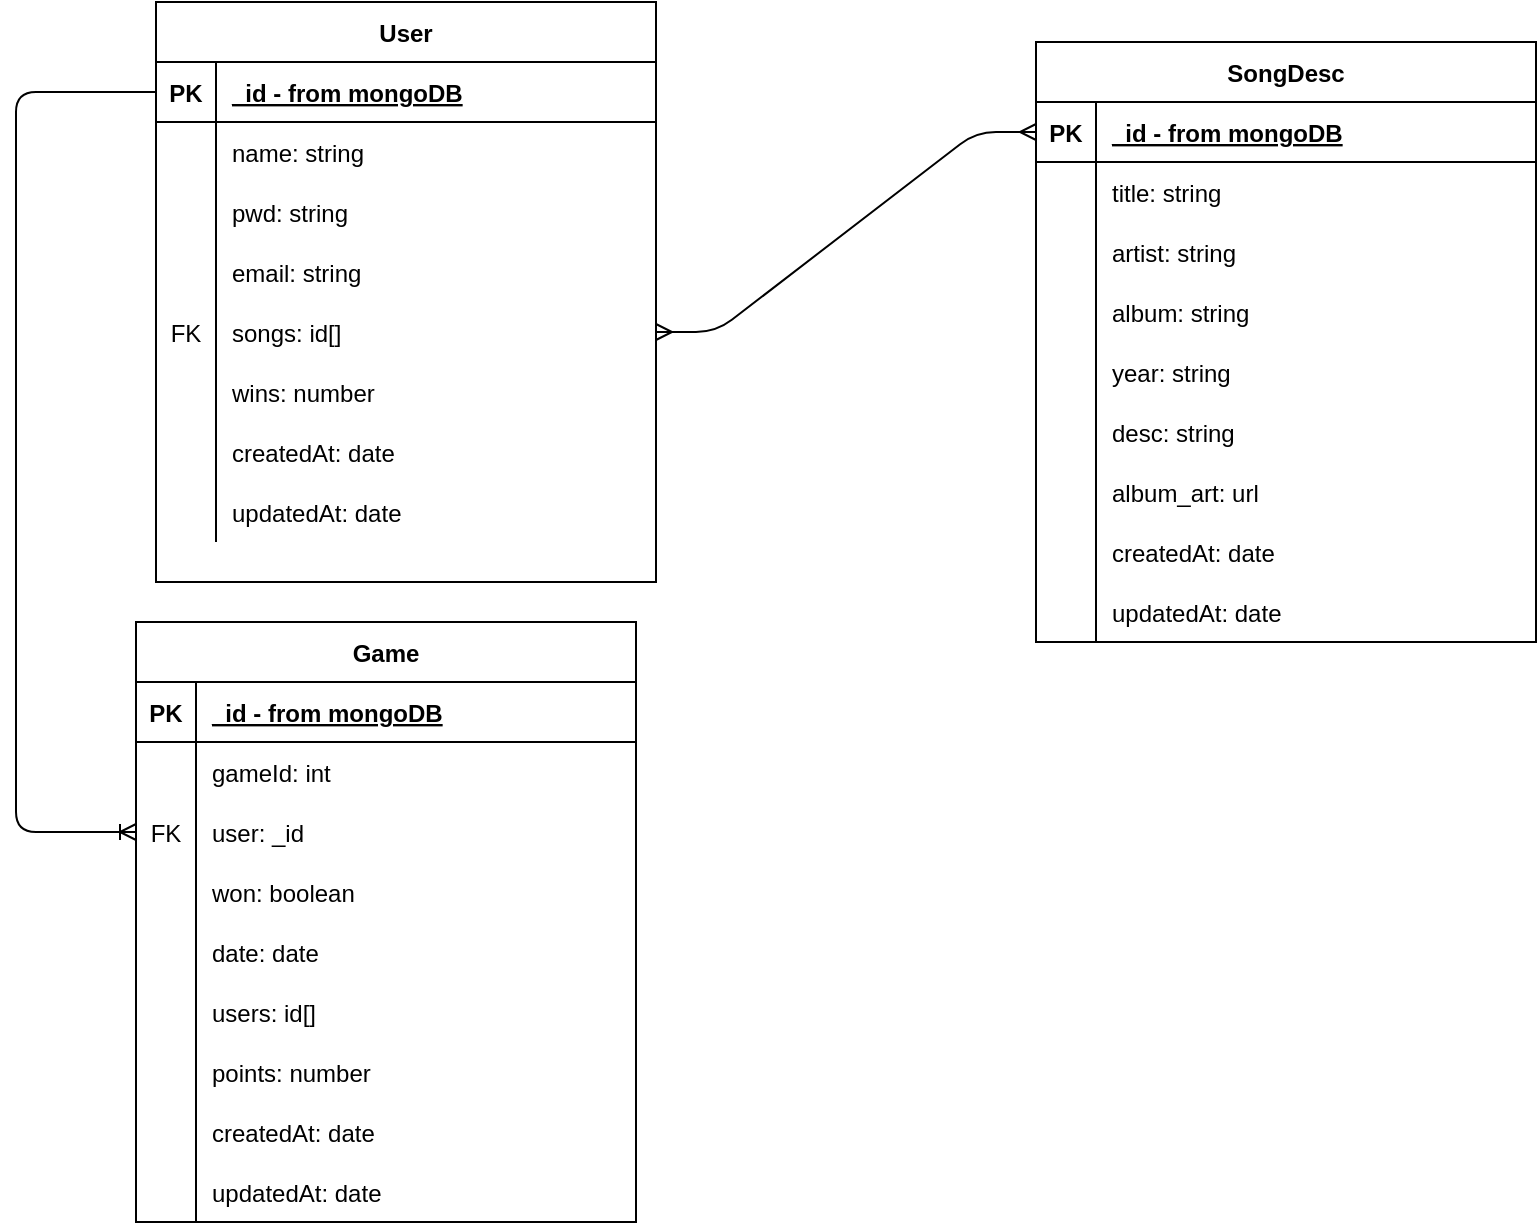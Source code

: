 <mxfile version="14.1.8" type="github">
  <diagram id="R2lEEEUBdFMjLlhIrx00" name="Page-1">
    <mxGraphModel dx="2276" dy="716" grid="1" gridSize="10" guides="1" tooltips="1" connect="1" arrows="1" fold="1" page="1" pageScale="1" pageWidth="850" pageHeight="1100" math="0" shadow="0" extFonts="Permanent Marker^https://fonts.googleapis.com/css?family=Permanent+Marker">
      <root>
        <mxCell id="0" />
        <mxCell id="1" parent="0" />
        <mxCell id="C-vyLk0tnHw3VtMMgP7b-2" value="SongDesc" style="shape=table;startSize=30;container=1;collapsible=1;childLayout=tableLayout;fixedRows=1;rowLines=0;fontStyle=1;align=center;resizeLast=1;" parent="1" vertex="1">
          <mxGeometry x="500" y="40" width="250" height="300" as="geometry" />
        </mxCell>
        <mxCell id="C-vyLk0tnHw3VtMMgP7b-3" value="" style="shape=partialRectangle;collapsible=0;dropTarget=0;pointerEvents=0;fillColor=none;points=[[0,0.5],[1,0.5]];portConstraint=eastwest;top=0;left=0;right=0;bottom=1;" parent="C-vyLk0tnHw3VtMMgP7b-2" vertex="1">
          <mxGeometry y="30" width="250" height="30" as="geometry" />
        </mxCell>
        <mxCell id="C-vyLk0tnHw3VtMMgP7b-4" value="PK" style="shape=partialRectangle;overflow=hidden;connectable=0;fillColor=none;top=0;left=0;bottom=0;right=0;fontStyle=1;" parent="C-vyLk0tnHw3VtMMgP7b-3" vertex="1">
          <mxGeometry width="30" height="30" as="geometry" />
        </mxCell>
        <mxCell id="C-vyLk0tnHw3VtMMgP7b-5" value="_id - from mongoDB" style="shape=partialRectangle;overflow=hidden;connectable=0;fillColor=none;top=0;left=0;bottom=0;right=0;align=left;spacingLeft=6;fontStyle=5;" parent="C-vyLk0tnHw3VtMMgP7b-3" vertex="1">
          <mxGeometry x="30" width="220" height="30" as="geometry" />
        </mxCell>
        <mxCell id="C-vyLk0tnHw3VtMMgP7b-9" value="" style="shape=partialRectangle;collapsible=0;dropTarget=0;pointerEvents=0;fillColor=none;points=[[0,0.5],[1,0.5]];portConstraint=eastwest;top=0;left=0;right=0;bottom=0;" parent="C-vyLk0tnHw3VtMMgP7b-2" vertex="1">
          <mxGeometry y="60" width="250" height="30" as="geometry" />
        </mxCell>
        <mxCell id="C-vyLk0tnHw3VtMMgP7b-10" value="" style="shape=partialRectangle;overflow=hidden;connectable=0;fillColor=none;top=0;left=0;bottom=0;right=0;" parent="C-vyLk0tnHw3VtMMgP7b-9" vertex="1">
          <mxGeometry width="30" height="30" as="geometry" />
        </mxCell>
        <mxCell id="C-vyLk0tnHw3VtMMgP7b-11" value="title: string" style="shape=partialRectangle;overflow=hidden;connectable=0;fillColor=none;top=0;left=0;bottom=0;right=0;align=left;spacingLeft=6;" parent="C-vyLk0tnHw3VtMMgP7b-9" vertex="1">
          <mxGeometry x="30" width="220" height="30" as="geometry" />
        </mxCell>
        <mxCell id="QsyknoYi0E7BXbxti5ii-26" value="" style="shape=partialRectangle;collapsible=0;dropTarget=0;pointerEvents=0;fillColor=none;points=[[0,0.5],[1,0.5]];portConstraint=eastwest;top=0;left=0;right=0;bottom=0;" vertex="1" parent="C-vyLk0tnHw3VtMMgP7b-2">
          <mxGeometry y="90" width="250" height="30" as="geometry" />
        </mxCell>
        <mxCell id="QsyknoYi0E7BXbxti5ii-27" value="" style="shape=partialRectangle;overflow=hidden;connectable=0;fillColor=none;top=0;left=0;bottom=0;right=0;" vertex="1" parent="QsyknoYi0E7BXbxti5ii-26">
          <mxGeometry width="30" height="30" as="geometry" />
        </mxCell>
        <mxCell id="QsyknoYi0E7BXbxti5ii-28" value="artist: string" style="shape=partialRectangle;overflow=hidden;connectable=0;fillColor=none;top=0;left=0;bottom=0;right=0;align=left;spacingLeft=6;" vertex="1" parent="QsyknoYi0E7BXbxti5ii-26">
          <mxGeometry x="30" width="220" height="30" as="geometry" />
        </mxCell>
        <mxCell id="QsyknoYi0E7BXbxti5ii-29" value="" style="shape=partialRectangle;collapsible=0;dropTarget=0;pointerEvents=0;fillColor=none;points=[[0,0.5],[1,0.5]];portConstraint=eastwest;top=0;left=0;right=0;bottom=0;" vertex="1" parent="C-vyLk0tnHw3VtMMgP7b-2">
          <mxGeometry y="120" width="250" height="30" as="geometry" />
        </mxCell>
        <mxCell id="QsyknoYi0E7BXbxti5ii-30" value="" style="shape=partialRectangle;overflow=hidden;connectable=0;fillColor=none;top=0;left=0;bottom=0;right=0;" vertex="1" parent="QsyknoYi0E7BXbxti5ii-29">
          <mxGeometry width="30" height="30" as="geometry" />
        </mxCell>
        <mxCell id="QsyknoYi0E7BXbxti5ii-31" value="album: string" style="shape=partialRectangle;overflow=hidden;connectable=0;fillColor=none;top=0;left=0;bottom=0;right=0;align=left;spacingLeft=6;" vertex="1" parent="QsyknoYi0E7BXbxti5ii-29">
          <mxGeometry x="30" width="220" height="30" as="geometry" />
        </mxCell>
        <mxCell id="QsyknoYi0E7BXbxti5ii-32" value="" style="shape=partialRectangle;collapsible=0;dropTarget=0;pointerEvents=0;fillColor=none;points=[[0,0.5],[1,0.5]];portConstraint=eastwest;top=0;left=0;right=0;bottom=0;" vertex="1" parent="C-vyLk0tnHw3VtMMgP7b-2">
          <mxGeometry y="150" width="250" height="30" as="geometry" />
        </mxCell>
        <mxCell id="QsyknoYi0E7BXbxti5ii-33" value="" style="shape=partialRectangle;overflow=hidden;connectable=0;fillColor=none;top=0;left=0;bottom=0;right=0;" vertex="1" parent="QsyknoYi0E7BXbxti5ii-32">
          <mxGeometry width="30" height="30" as="geometry" />
        </mxCell>
        <mxCell id="QsyknoYi0E7BXbxti5ii-34" value="year: string" style="shape=partialRectangle;overflow=hidden;connectable=0;fillColor=none;top=0;left=0;bottom=0;right=0;align=left;spacingLeft=6;" vertex="1" parent="QsyknoYi0E7BXbxti5ii-32">
          <mxGeometry x="30" width="220" height="30" as="geometry" />
        </mxCell>
        <mxCell id="QsyknoYi0E7BXbxti5ii-35" value="" style="shape=partialRectangle;collapsible=0;dropTarget=0;pointerEvents=0;fillColor=none;points=[[0,0.5],[1,0.5]];portConstraint=eastwest;top=0;left=0;right=0;bottom=0;" vertex="1" parent="C-vyLk0tnHw3VtMMgP7b-2">
          <mxGeometry y="180" width="250" height="30" as="geometry" />
        </mxCell>
        <mxCell id="QsyknoYi0E7BXbxti5ii-36" value="" style="shape=partialRectangle;overflow=hidden;connectable=0;fillColor=none;top=0;left=0;bottom=0;right=0;" vertex="1" parent="QsyknoYi0E7BXbxti5ii-35">
          <mxGeometry width="30" height="30" as="geometry" />
        </mxCell>
        <mxCell id="QsyknoYi0E7BXbxti5ii-37" value="desc: string" style="shape=partialRectangle;overflow=hidden;connectable=0;fillColor=none;top=0;left=0;bottom=0;right=0;align=left;spacingLeft=6;" vertex="1" parent="QsyknoYi0E7BXbxti5ii-35">
          <mxGeometry x="30" width="220" height="30" as="geometry" />
        </mxCell>
        <mxCell id="QsyknoYi0E7BXbxti5ii-44" value="" style="shape=partialRectangle;collapsible=0;dropTarget=0;pointerEvents=0;fillColor=none;points=[[0,0.5],[1,0.5]];portConstraint=eastwest;top=0;left=0;right=0;bottom=0;" vertex="1" parent="C-vyLk0tnHw3VtMMgP7b-2">
          <mxGeometry y="210" width="250" height="30" as="geometry" />
        </mxCell>
        <mxCell id="QsyknoYi0E7BXbxti5ii-45" value="" style="shape=partialRectangle;overflow=hidden;connectable=0;fillColor=none;top=0;left=0;bottom=0;right=0;" vertex="1" parent="QsyknoYi0E7BXbxti5ii-44">
          <mxGeometry width="30" height="30" as="geometry" />
        </mxCell>
        <mxCell id="QsyknoYi0E7BXbxti5ii-46" value="album_art: url" style="shape=partialRectangle;overflow=hidden;connectable=0;fillColor=none;top=0;left=0;bottom=0;right=0;align=left;spacingLeft=6;" vertex="1" parent="QsyknoYi0E7BXbxti5ii-44">
          <mxGeometry x="30" width="220" height="30" as="geometry" />
        </mxCell>
        <mxCell id="QsyknoYi0E7BXbxti5ii-41" value="" style="shape=partialRectangle;collapsible=0;dropTarget=0;pointerEvents=0;fillColor=none;points=[[0,0.5],[1,0.5]];portConstraint=eastwest;top=0;left=0;right=0;bottom=0;" vertex="1" parent="C-vyLk0tnHw3VtMMgP7b-2">
          <mxGeometry y="240" width="250" height="30" as="geometry" />
        </mxCell>
        <mxCell id="QsyknoYi0E7BXbxti5ii-42" value="" style="shape=partialRectangle;overflow=hidden;connectable=0;fillColor=none;top=0;left=0;bottom=0;right=0;" vertex="1" parent="QsyknoYi0E7BXbxti5ii-41">
          <mxGeometry width="30" height="30" as="geometry" />
        </mxCell>
        <mxCell id="QsyknoYi0E7BXbxti5ii-43" value="createdAt: date" style="shape=partialRectangle;overflow=hidden;connectable=0;fillColor=none;top=0;left=0;bottom=0;right=0;align=left;spacingLeft=6;" vertex="1" parent="QsyknoYi0E7BXbxti5ii-41">
          <mxGeometry x="30" width="220" height="30" as="geometry" />
        </mxCell>
        <mxCell id="QsyknoYi0E7BXbxti5ii-38" value="" style="shape=partialRectangle;collapsible=0;dropTarget=0;pointerEvents=0;fillColor=none;points=[[0,0.5],[1,0.5]];portConstraint=eastwest;top=0;left=0;right=0;bottom=0;" vertex="1" parent="C-vyLk0tnHw3VtMMgP7b-2">
          <mxGeometry y="270" width="250" height="30" as="geometry" />
        </mxCell>
        <mxCell id="QsyknoYi0E7BXbxti5ii-39" value="" style="shape=partialRectangle;overflow=hidden;connectable=0;fillColor=none;top=0;left=0;bottom=0;right=0;" vertex="1" parent="QsyknoYi0E7BXbxti5ii-38">
          <mxGeometry width="30" height="30" as="geometry" />
        </mxCell>
        <mxCell id="QsyknoYi0E7BXbxti5ii-40" value="updatedAt: date" style="shape=partialRectangle;overflow=hidden;connectable=0;fillColor=none;top=0;left=0;bottom=0;right=0;align=left;spacingLeft=6;" vertex="1" parent="QsyknoYi0E7BXbxti5ii-38">
          <mxGeometry x="30" width="220" height="30" as="geometry" />
        </mxCell>
        <mxCell id="C-vyLk0tnHw3VtMMgP7b-23" value="User" style="shape=table;startSize=30;container=1;collapsible=1;childLayout=tableLayout;fixedRows=1;rowLines=0;fontStyle=1;align=center;resizeLast=1;" parent="1" vertex="1">
          <mxGeometry x="60" y="20" width="250" height="290" as="geometry" />
        </mxCell>
        <mxCell id="C-vyLk0tnHw3VtMMgP7b-24" value="" style="shape=partialRectangle;collapsible=0;dropTarget=0;pointerEvents=0;fillColor=none;points=[[0,0.5],[1,0.5]];portConstraint=eastwest;top=0;left=0;right=0;bottom=1;" parent="C-vyLk0tnHw3VtMMgP7b-23" vertex="1">
          <mxGeometry y="30" width="250" height="30" as="geometry" />
        </mxCell>
        <mxCell id="C-vyLk0tnHw3VtMMgP7b-25" value="PK" style="shape=partialRectangle;overflow=hidden;connectable=0;fillColor=none;top=0;left=0;bottom=0;right=0;fontStyle=1;" parent="C-vyLk0tnHw3VtMMgP7b-24" vertex="1">
          <mxGeometry width="30" height="30" as="geometry" />
        </mxCell>
        <mxCell id="C-vyLk0tnHw3VtMMgP7b-26" value="_id - from mongoDB" style="shape=partialRectangle;overflow=hidden;connectable=0;fillColor=none;top=0;left=0;bottom=0;right=0;align=left;spacingLeft=6;fontStyle=5;" parent="C-vyLk0tnHw3VtMMgP7b-24" vertex="1">
          <mxGeometry x="30" width="220" height="30" as="geometry" />
        </mxCell>
        <mxCell id="C-vyLk0tnHw3VtMMgP7b-27" value="" style="shape=partialRectangle;collapsible=0;dropTarget=0;pointerEvents=0;fillColor=none;points=[[0,0.5],[1,0.5]];portConstraint=eastwest;top=0;left=0;right=0;bottom=0;" parent="C-vyLk0tnHw3VtMMgP7b-23" vertex="1">
          <mxGeometry y="60" width="250" height="30" as="geometry" />
        </mxCell>
        <mxCell id="C-vyLk0tnHw3VtMMgP7b-28" value="" style="shape=partialRectangle;overflow=hidden;connectable=0;fillColor=none;top=0;left=0;bottom=0;right=0;" parent="C-vyLk0tnHw3VtMMgP7b-27" vertex="1">
          <mxGeometry width="30" height="30" as="geometry" />
        </mxCell>
        <mxCell id="C-vyLk0tnHw3VtMMgP7b-29" value="name: string" style="shape=partialRectangle;overflow=hidden;connectable=0;fillColor=none;top=0;left=0;bottom=0;right=0;align=left;spacingLeft=6;" parent="C-vyLk0tnHw3VtMMgP7b-27" vertex="1">
          <mxGeometry x="30" width="220" height="30" as="geometry" />
        </mxCell>
        <mxCell id="QsyknoYi0E7BXbxti5ii-7" value="" style="shape=partialRectangle;collapsible=0;dropTarget=0;pointerEvents=0;fillColor=none;points=[[0,0.5],[1,0.5]];portConstraint=eastwest;top=0;left=0;right=0;bottom=0;" vertex="1" parent="C-vyLk0tnHw3VtMMgP7b-23">
          <mxGeometry y="90" width="250" height="30" as="geometry" />
        </mxCell>
        <mxCell id="QsyknoYi0E7BXbxti5ii-8" value="" style="shape=partialRectangle;overflow=hidden;connectable=0;fillColor=none;top=0;left=0;bottom=0;right=0;" vertex="1" parent="QsyknoYi0E7BXbxti5ii-7">
          <mxGeometry width="30" height="30" as="geometry" />
        </mxCell>
        <mxCell id="QsyknoYi0E7BXbxti5ii-9" value="pwd: string" style="shape=partialRectangle;overflow=hidden;connectable=0;fillColor=none;top=0;left=0;bottom=0;right=0;align=left;spacingLeft=6;" vertex="1" parent="QsyknoYi0E7BXbxti5ii-7">
          <mxGeometry x="30" width="220" height="30" as="geometry" />
        </mxCell>
        <mxCell id="QsyknoYi0E7BXbxti5ii-10" value="" style="shape=partialRectangle;collapsible=0;dropTarget=0;pointerEvents=0;fillColor=none;points=[[0,0.5],[1,0.5]];portConstraint=eastwest;top=0;left=0;right=0;bottom=0;" vertex="1" parent="C-vyLk0tnHw3VtMMgP7b-23">
          <mxGeometry y="120" width="250" height="30" as="geometry" />
        </mxCell>
        <mxCell id="QsyknoYi0E7BXbxti5ii-11" value="" style="shape=partialRectangle;overflow=hidden;connectable=0;fillColor=none;top=0;left=0;bottom=0;right=0;" vertex="1" parent="QsyknoYi0E7BXbxti5ii-10">
          <mxGeometry width="30" height="30" as="geometry" />
        </mxCell>
        <mxCell id="QsyknoYi0E7BXbxti5ii-12" value="email: string" style="shape=partialRectangle;overflow=hidden;connectable=0;fillColor=none;top=0;left=0;bottom=0;right=0;align=left;spacingLeft=6;" vertex="1" parent="QsyknoYi0E7BXbxti5ii-10">
          <mxGeometry x="30" width="220" height="30" as="geometry" />
        </mxCell>
        <mxCell id="QsyknoYi0E7BXbxti5ii-13" value="" style="shape=partialRectangle;collapsible=0;dropTarget=0;pointerEvents=0;fillColor=none;points=[[0,0.5],[1,0.5]];portConstraint=eastwest;top=0;left=0;right=0;bottom=0;" vertex="1" parent="C-vyLk0tnHw3VtMMgP7b-23">
          <mxGeometry y="150" width="250" height="30" as="geometry" />
        </mxCell>
        <mxCell id="QsyknoYi0E7BXbxti5ii-14" value="FK" style="shape=partialRectangle;overflow=hidden;connectable=0;fillColor=none;top=0;left=0;bottom=0;right=0;" vertex="1" parent="QsyknoYi0E7BXbxti5ii-13">
          <mxGeometry width="30" height="30" as="geometry" />
        </mxCell>
        <mxCell id="QsyknoYi0E7BXbxti5ii-15" value="songs: id[]" style="shape=partialRectangle;overflow=hidden;connectable=0;fillColor=none;top=0;left=0;bottom=0;right=0;align=left;spacingLeft=6;" vertex="1" parent="QsyknoYi0E7BXbxti5ii-13">
          <mxGeometry x="30" width="220" height="30" as="geometry" />
        </mxCell>
        <mxCell id="QsyknoYi0E7BXbxti5ii-16" value="" style="shape=partialRectangle;collapsible=0;dropTarget=0;pointerEvents=0;fillColor=none;points=[[0,0.5],[1,0.5]];portConstraint=eastwest;top=0;left=0;right=0;bottom=0;" vertex="1" parent="C-vyLk0tnHw3VtMMgP7b-23">
          <mxGeometry y="180" width="250" height="30" as="geometry" />
        </mxCell>
        <mxCell id="QsyknoYi0E7BXbxti5ii-17" value="" style="shape=partialRectangle;overflow=hidden;connectable=0;fillColor=none;top=0;left=0;bottom=0;right=0;" vertex="1" parent="QsyknoYi0E7BXbxti5ii-16">
          <mxGeometry width="30" height="30" as="geometry" />
        </mxCell>
        <mxCell id="QsyknoYi0E7BXbxti5ii-18" value="wins: number" style="shape=partialRectangle;overflow=hidden;connectable=0;fillColor=none;top=0;left=0;bottom=0;right=0;align=left;spacingLeft=6;" vertex="1" parent="QsyknoYi0E7BXbxti5ii-16">
          <mxGeometry x="30" width="220" height="30" as="geometry" />
        </mxCell>
        <mxCell id="QsyknoYi0E7BXbxti5ii-20" value="" style="shape=partialRectangle;collapsible=0;dropTarget=0;pointerEvents=0;fillColor=none;points=[[0,0.5],[1,0.5]];portConstraint=eastwest;top=0;left=0;right=0;bottom=0;" vertex="1" parent="C-vyLk0tnHw3VtMMgP7b-23">
          <mxGeometry y="210" width="250" height="30" as="geometry" />
        </mxCell>
        <mxCell id="QsyknoYi0E7BXbxti5ii-21" value="" style="shape=partialRectangle;overflow=hidden;connectable=0;fillColor=none;top=0;left=0;bottom=0;right=0;" vertex="1" parent="QsyknoYi0E7BXbxti5ii-20">
          <mxGeometry width="30" height="30" as="geometry" />
        </mxCell>
        <mxCell id="QsyknoYi0E7BXbxti5ii-22" value="createdAt: date" style="shape=partialRectangle;overflow=hidden;connectable=0;fillColor=none;top=0;left=0;bottom=0;right=0;align=left;spacingLeft=6;" vertex="1" parent="QsyknoYi0E7BXbxti5ii-20">
          <mxGeometry x="30" width="220" height="30" as="geometry" />
        </mxCell>
        <mxCell id="QsyknoYi0E7BXbxti5ii-23" value="" style="shape=partialRectangle;collapsible=0;dropTarget=0;pointerEvents=0;fillColor=none;points=[[0,0.5],[1,0.5]];portConstraint=eastwest;top=0;left=0;right=0;bottom=0;" vertex="1" parent="C-vyLk0tnHw3VtMMgP7b-23">
          <mxGeometry y="240" width="250" height="30" as="geometry" />
        </mxCell>
        <mxCell id="QsyknoYi0E7BXbxti5ii-24" value="" style="shape=partialRectangle;overflow=hidden;connectable=0;fillColor=none;top=0;left=0;bottom=0;right=0;" vertex="1" parent="QsyknoYi0E7BXbxti5ii-23">
          <mxGeometry width="30" height="30" as="geometry" />
        </mxCell>
        <mxCell id="QsyknoYi0E7BXbxti5ii-25" value="updatedAt: date" style="shape=partialRectangle;overflow=hidden;connectable=0;fillColor=none;top=0;left=0;bottom=0;right=0;align=left;spacingLeft=6;" vertex="1" parent="QsyknoYi0E7BXbxti5ii-23">
          <mxGeometry x="30" width="220" height="30" as="geometry" />
        </mxCell>
        <mxCell id="QsyknoYi0E7BXbxti5ii-19" value="" style="edgeStyle=entityRelationEdgeStyle;fontSize=12;html=1;endArrow=ERmany;startArrow=ERmany;exitX=1;exitY=0.5;exitDx=0;exitDy=0;entryX=0;entryY=0.5;entryDx=0;entryDy=0;" edge="1" parent="1" source="QsyknoYi0E7BXbxti5ii-13" target="C-vyLk0tnHw3VtMMgP7b-3">
          <mxGeometry width="100" height="100" relative="1" as="geometry">
            <mxPoint x="370" y="420" as="sourcePoint" />
            <mxPoint x="470" y="320" as="targetPoint" />
          </mxGeometry>
        </mxCell>
        <mxCell id="QsyknoYi0E7BXbxti5ii-47" value="Game" style="shape=table;startSize=30;container=1;collapsible=1;childLayout=tableLayout;fixedRows=1;rowLines=0;fontStyle=1;align=center;resizeLast=1;" vertex="1" parent="1">
          <mxGeometry x="50" y="330" width="250" height="300" as="geometry" />
        </mxCell>
        <mxCell id="QsyknoYi0E7BXbxti5ii-48" value="" style="shape=partialRectangle;collapsible=0;dropTarget=0;pointerEvents=0;fillColor=none;points=[[0,0.5],[1,0.5]];portConstraint=eastwest;top=0;left=0;right=0;bottom=1;" vertex="1" parent="QsyknoYi0E7BXbxti5ii-47">
          <mxGeometry y="30" width="250" height="30" as="geometry" />
        </mxCell>
        <mxCell id="QsyknoYi0E7BXbxti5ii-49" value="PK" style="shape=partialRectangle;overflow=hidden;connectable=0;fillColor=none;top=0;left=0;bottom=0;right=0;fontStyle=1;" vertex="1" parent="QsyknoYi0E7BXbxti5ii-48">
          <mxGeometry width="30" height="30" as="geometry" />
        </mxCell>
        <mxCell id="QsyknoYi0E7BXbxti5ii-50" value="_id - from mongoDB" style="shape=partialRectangle;overflow=hidden;connectable=0;fillColor=none;top=0;left=0;bottom=0;right=0;align=left;spacingLeft=6;fontStyle=5;" vertex="1" parent="QsyknoYi0E7BXbxti5ii-48">
          <mxGeometry x="30" width="220" height="30" as="geometry" />
        </mxCell>
        <mxCell id="QsyknoYi0E7BXbxti5ii-51" value="" style="shape=partialRectangle;collapsible=0;dropTarget=0;pointerEvents=0;fillColor=none;points=[[0,0.5],[1,0.5]];portConstraint=eastwest;top=0;left=0;right=0;bottom=0;" vertex="1" parent="QsyknoYi0E7BXbxti5ii-47">
          <mxGeometry y="60" width="250" height="30" as="geometry" />
        </mxCell>
        <mxCell id="QsyknoYi0E7BXbxti5ii-52" value="" style="shape=partialRectangle;overflow=hidden;connectable=0;fillColor=none;top=0;left=0;bottom=0;right=0;" vertex="1" parent="QsyknoYi0E7BXbxti5ii-51">
          <mxGeometry width="30" height="30" as="geometry" />
        </mxCell>
        <mxCell id="QsyknoYi0E7BXbxti5ii-53" value="gameId: int" style="shape=partialRectangle;overflow=hidden;connectable=0;fillColor=none;top=0;left=0;bottom=0;right=0;align=left;spacingLeft=6;" vertex="1" parent="QsyknoYi0E7BXbxti5ii-51">
          <mxGeometry x="30" width="220" height="30" as="geometry" />
        </mxCell>
        <mxCell id="QsyknoYi0E7BXbxti5ii-54" value="" style="shape=partialRectangle;collapsible=0;dropTarget=0;pointerEvents=0;fillColor=none;points=[[0,0.5],[1,0.5]];portConstraint=eastwest;top=0;left=0;right=0;bottom=0;" vertex="1" parent="QsyknoYi0E7BXbxti5ii-47">
          <mxGeometry y="90" width="250" height="30" as="geometry" />
        </mxCell>
        <mxCell id="QsyknoYi0E7BXbxti5ii-55" value="FK" style="shape=partialRectangle;overflow=hidden;connectable=0;fillColor=none;top=0;left=0;bottom=0;right=0;" vertex="1" parent="QsyknoYi0E7BXbxti5ii-54">
          <mxGeometry width="30" height="30" as="geometry" />
        </mxCell>
        <mxCell id="QsyknoYi0E7BXbxti5ii-56" value="user: _id" style="shape=partialRectangle;overflow=hidden;connectable=0;fillColor=none;top=0;left=0;bottom=0;right=0;align=left;spacingLeft=6;" vertex="1" parent="QsyknoYi0E7BXbxti5ii-54">
          <mxGeometry x="30" width="220" height="30" as="geometry" />
        </mxCell>
        <mxCell id="QsyknoYi0E7BXbxti5ii-57" value="" style="shape=partialRectangle;collapsible=0;dropTarget=0;pointerEvents=0;fillColor=none;points=[[0,0.5],[1,0.5]];portConstraint=eastwest;top=0;left=0;right=0;bottom=0;" vertex="1" parent="QsyknoYi0E7BXbxti5ii-47">
          <mxGeometry y="120" width="250" height="30" as="geometry" />
        </mxCell>
        <mxCell id="QsyknoYi0E7BXbxti5ii-58" value="" style="shape=partialRectangle;overflow=hidden;connectable=0;fillColor=none;top=0;left=0;bottom=0;right=0;" vertex="1" parent="QsyknoYi0E7BXbxti5ii-57">
          <mxGeometry width="30" height="30" as="geometry" />
        </mxCell>
        <mxCell id="QsyknoYi0E7BXbxti5ii-59" value="won: boolean" style="shape=partialRectangle;overflow=hidden;connectable=0;fillColor=none;top=0;left=0;bottom=0;right=0;align=left;spacingLeft=6;" vertex="1" parent="QsyknoYi0E7BXbxti5ii-57">
          <mxGeometry x="30" width="220" height="30" as="geometry" />
        </mxCell>
        <mxCell id="QsyknoYi0E7BXbxti5ii-60" value="" style="shape=partialRectangle;collapsible=0;dropTarget=0;pointerEvents=0;fillColor=none;points=[[0,0.5],[1,0.5]];portConstraint=eastwest;top=0;left=0;right=0;bottom=0;" vertex="1" parent="QsyknoYi0E7BXbxti5ii-47">
          <mxGeometry y="150" width="250" height="30" as="geometry" />
        </mxCell>
        <mxCell id="QsyknoYi0E7BXbxti5ii-61" value="" style="shape=partialRectangle;overflow=hidden;connectable=0;fillColor=none;top=0;left=0;bottom=0;right=0;" vertex="1" parent="QsyknoYi0E7BXbxti5ii-60">
          <mxGeometry width="30" height="30" as="geometry" />
        </mxCell>
        <mxCell id="QsyknoYi0E7BXbxti5ii-62" value="date: date" style="shape=partialRectangle;overflow=hidden;connectable=0;fillColor=none;top=0;left=0;bottom=0;right=0;align=left;spacingLeft=6;" vertex="1" parent="QsyknoYi0E7BXbxti5ii-60">
          <mxGeometry x="30" width="220" height="30" as="geometry" />
        </mxCell>
        <mxCell id="QsyknoYi0E7BXbxti5ii-63" value="" style="shape=partialRectangle;collapsible=0;dropTarget=0;pointerEvents=0;fillColor=none;points=[[0,0.5],[1,0.5]];portConstraint=eastwest;top=0;left=0;right=0;bottom=0;" vertex="1" parent="QsyknoYi0E7BXbxti5ii-47">
          <mxGeometry y="180" width="250" height="30" as="geometry" />
        </mxCell>
        <mxCell id="QsyknoYi0E7BXbxti5ii-64" value="" style="shape=partialRectangle;overflow=hidden;connectable=0;fillColor=none;top=0;left=0;bottom=0;right=0;" vertex="1" parent="QsyknoYi0E7BXbxti5ii-63">
          <mxGeometry width="30" height="30" as="geometry" />
        </mxCell>
        <mxCell id="QsyknoYi0E7BXbxti5ii-65" value="users: id[]" style="shape=partialRectangle;overflow=hidden;connectable=0;fillColor=none;top=0;left=0;bottom=0;right=0;align=left;spacingLeft=6;" vertex="1" parent="QsyknoYi0E7BXbxti5ii-63">
          <mxGeometry x="30" width="220" height="30" as="geometry" />
        </mxCell>
        <mxCell id="QsyknoYi0E7BXbxti5ii-66" value="" style="shape=partialRectangle;collapsible=0;dropTarget=0;pointerEvents=0;fillColor=none;points=[[0,0.5],[1,0.5]];portConstraint=eastwest;top=0;left=0;right=0;bottom=0;" vertex="1" parent="QsyknoYi0E7BXbxti5ii-47">
          <mxGeometry y="210" width="250" height="30" as="geometry" />
        </mxCell>
        <mxCell id="QsyknoYi0E7BXbxti5ii-67" value="" style="shape=partialRectangle;overflow=hidden;connectable=0;fillColor=none;top=0;left=0;bottom=0;right=0;" vertex="1" parent="QsyknoYi0E7BXbxti5ii-66">
          <mxGeometry width="30" height="30" as="geometry" />
        </mxCell>
        <mxCell id="QsyknoYi0E7BXbxti5ii-68" value="points: number" style="shape=partialRectangle;overflow=hidden;connectable=0;fillColor=none;top=0;left=0;bottom=0;right=0;align=left;spacingLeft=6;" vertex="1" parent="QsyknoYi0E7BXbxti5ii-66">
          <mxGeometry x="30" width="220" height="30" as="geometry" />
        </mxCell>
        <mxCell id="QsyknoYi0E7BXbxti5ii-69" value="" style="shape=partialRectangle;collapsible=0;dropTarget=0;pointerEvents=0;fillColor=none;points=[[0,0.5],[1,0.5]];portConstraint=eastwest;top=0;left=0;right=0;bottom=0;" vertex="1" parent="QsyknoYi0E7BXbxti5ii-47">
          <mxGeometry y="240" width="250" height="30" as="geometry" />
        </mxCell>
        <mxCell id="QsyknoYi0E7BXbxti5ii-70" value="" style="shape=partialRectangle;overflow=hidden;connectable=0;fillColor=none;top=0;left=0;bottom=0;right=0;" vertex="1" parent="QsyknoYi0E7BXbxti5ii-69">
          <mxGeometry width="30" height="30" as="geometry" />
        </mxCell>
        <mxCell id="QsyknoYi0E7BXbxti5ii-71" value="createdAt: date" style="shape=partialRectangle;overflow=hidden;connectable=0;fillColor=none;top=0;left=0;bottom=0;right=0;align=left;spacingLeft=6;" vertex="1" parent="QsyknoYi0E7BXbxti5ii-69">
          <mxGeometry x="30" width="220" height="30" as="geometry" />
        </mxCell>
        <mxCell id="QsyknoYi0E7BXbxti5ii-72" value="" style="shape=partialRectangle;collapsible=0;dropTarget=0;pointerEvents=0;fillColor=none;points=[[0,0.5],[1,0.5]];portConstraint=eastwest;top=0;left=0;right=0;bottom=0;" vertex="1" parent="QsyknoYi0E7BXbxti5ii-47">
          <mxGeometry y="270" width="250" height="30" as="geometry" />
        </mxCell>
        <mxCell id="QsyknoYi0E7BXbxti5ii-73" value="" style="shape=partialRectangle;overflow=hidden;connectable=0;fillColor=none;top=0;left=0;bottom=0;right=0;" vertex="1" parent="QsyknoYi0E7BXbxti5ii-72">
          <mxGeometry width="30" height="30" as="geometry" />
        </mxCell>
        <mxCell id="QsyknoYi0E7BXbxti5ii-74" value="updatedAt: date" style="shape=partialRectangle;overflow=hidden;connectable=0;fillColor=none;top=0;left=0;bottom=0;right=0;align=left;spacingLeft=6;" vertex="1" parent="QsyknoYi0E7BXbxti5ii-72">
          <mxGeometry x="30" width="220" height="30" as="geometry" />
        </mxCell>
        <mxCell id="QsyknoYi0E7BXbxti5ii-75" value="" style="edgeStyle=elbowEdgeStyle;fontSize=12;html=1;endArrow=ERoneToMany;entryX=0;entryY=0.5;entryDx=0;entryDy=0;exitX=0;exitY=0.5;exitDx=0;exitDy=0;elbow=vertical;" edge="1" parent="1" source="C-vyLk0tnHw3VtMMgP7b-24" target="QsyknoYi0E7BXbxti5ii-54">
          <mxGeometry width="100" height="100" relative="1" as="geometry">
            <mxPoint x="340" y="65" as="sourcePoint" />
            <mxPoint x="470" y="320" as="targetPoint" />
            <Array as="points">
              <mxPoint x="-10" y="280" />
            </Array>
          </mxGeometry>
        </mxCell>
      </root>
    </mxGraphModel>
  </diagram>
</mxfile>
